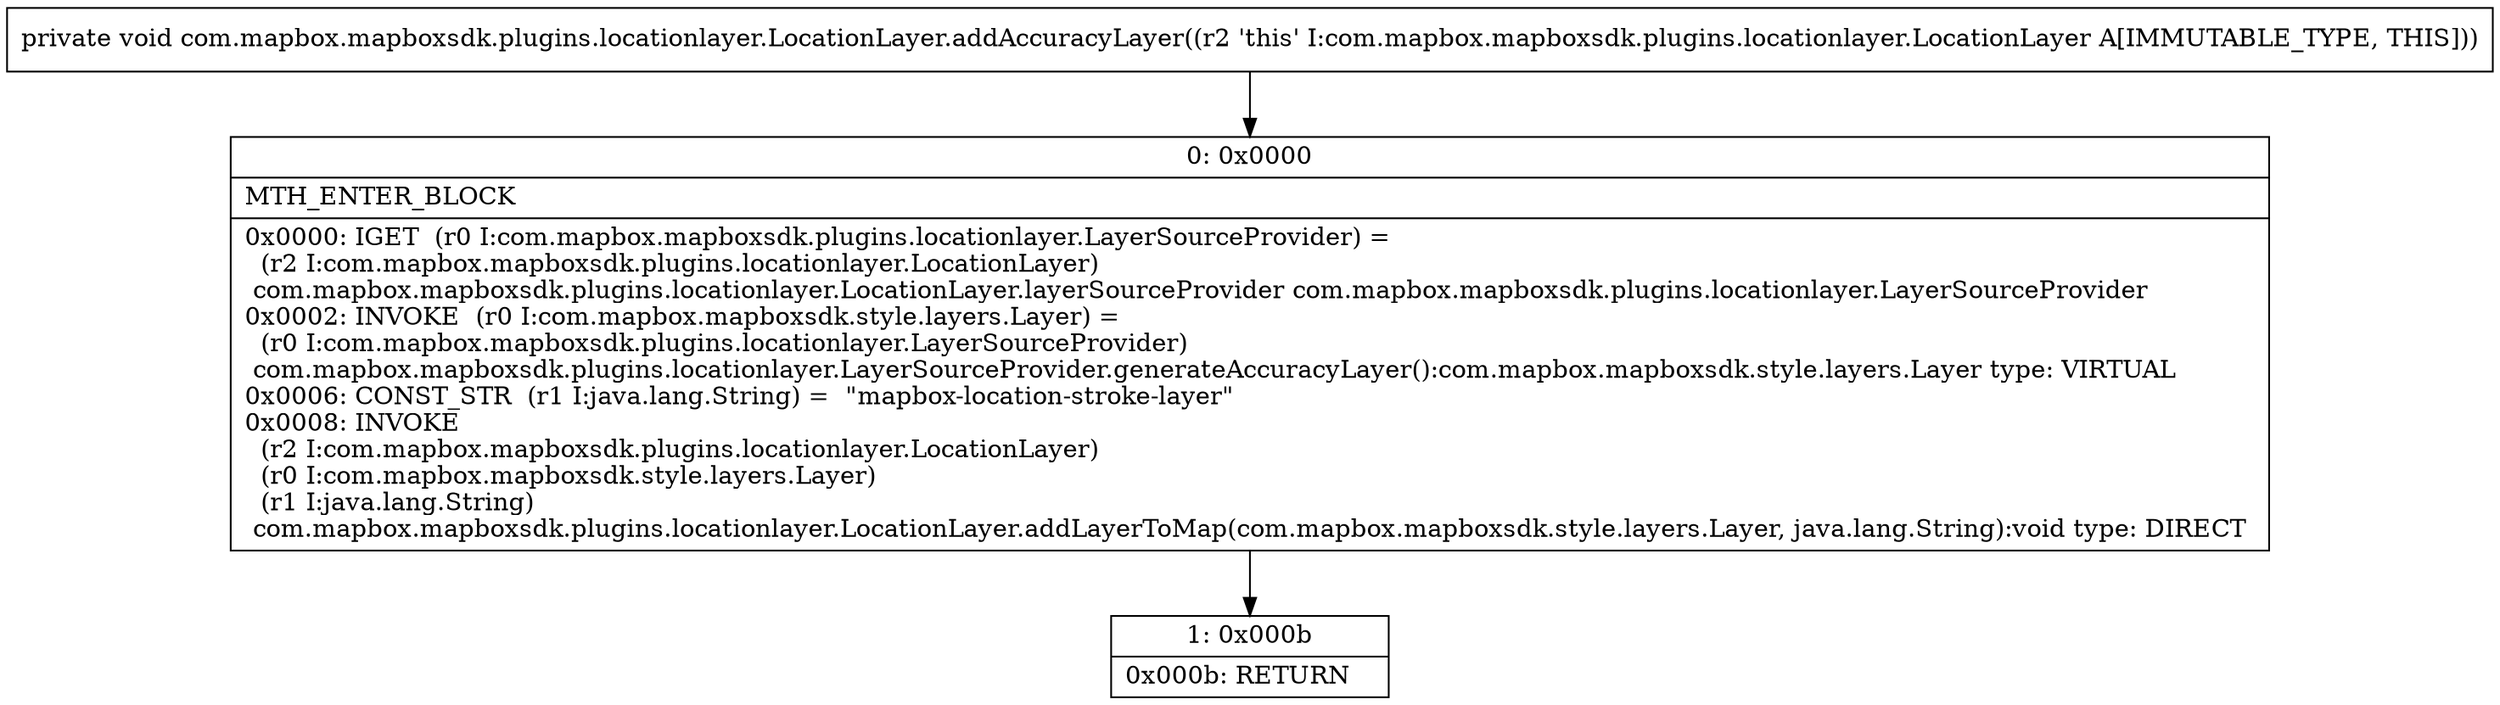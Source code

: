 digraph "CFG forcom.mapbox.mapboxsdk.plugins.locationlayer.LocationLayer.addAccuracyLayer()V" {
Node_0 [shape=record,label="{0\:\ 0x0000|MTH_ENTER_BLOCK\l|0x0000: IGET  (r0 I:com.mapbox.mapboxsdk.plugins.locationlayer.LayerSourceProvider) = \l  (r2 I:com.mapbox.mapboxsdk.plugins.locationlayer.LocationLayer)\l com.mapbox.mapboxsdk.plugins.locationlayer.LocationLayer.layerSourceProvider com.mapbox.mapboxsdk.plugins.locationlayer.LayerSourceProvider \l0x0002: INVOKE  (r0 I:com.mapbox.mapboxsdk.style.layers.Layer) = \l  (r0 I:com.mapbox.mapboxsdk.plugins.locationlayer.LayerSourceProvider)\l com.mapbox.mapboxsdk.plugins.locationlayer.LayerSourceProvider.generateAccuracyLayer():com.mapbox.mapboxsdk.style.layers.Layer type: VIRTUAL \l0x0006: CONST_STR  (r1 I:java.lang.String) =  \"mapbox\-location\-stroke\-layer\" \l0x0008: INVOKE  \l  (r2 I:com.mapbox.mapboxsdk.plugins.locationlayer.LocationLayer)\l  (r0 I:com.mapbox.mapboxsdk.style.layers.Layer)\l  (r1 I:java.lang.String)\l com.mapbox.mapboxsdk.plugins.locationlayer.LocationLayer.addLayerToMap(com.mapbox.mapboxsdk.style.layers.Layer, java.lang.String):void type: DIRECT \l}"];
Node_1 [shape=record,label="{1\:\ 0x000b|0x000b: RETURN   \l}"];
MethodNode[shape=record,label="{private void com.mapbox.mapboxsdk.plugins.locationlayer.LocationLayer.addAccuracyLayer((r2 'this' I:com.mapbox.mapboxsdk.plugins.locationlayer.LocationLayer A[IMMUTABLE_TYPE, THIS])) }"];
MethodNode -> Node_0;
Node_0 -> Node_1;
}

